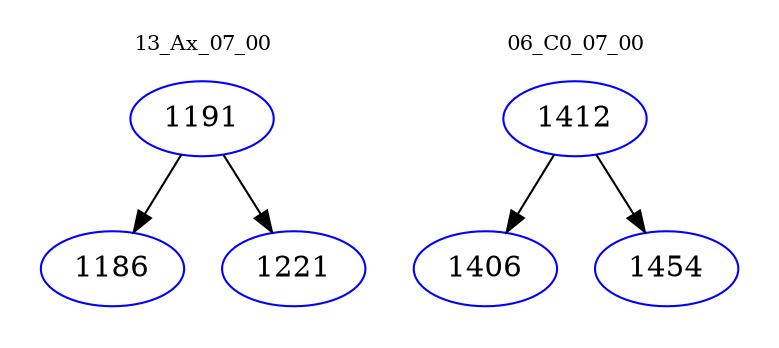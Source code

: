 digraph{
subgraph cluster_0 {
color = white
label = "13_Ax_07_00";
fontsize=10;
T0_1191 [label="1191", color="blue"]
T0_1191 -> T0_1186 [color="black"]
T0_1186 [label="1186", color="blue"]
T0_1191 -> T0_1221 [color="black"]
T0_1221 [label="1221", color="blue"]
}
subgraph cluster_1 {
color = white
label = "06_C0_07_00";
fontsize=10;
T1_1412 [label="1412", color="blue"]
T1_1412 -> T1_1406 [color="black"]
T1_1406 [label="1406", color="blue"]
T1_1412 -> T1_1454 [color="black"]
T1_1454 [label="1454", color="blue"]
}
}
